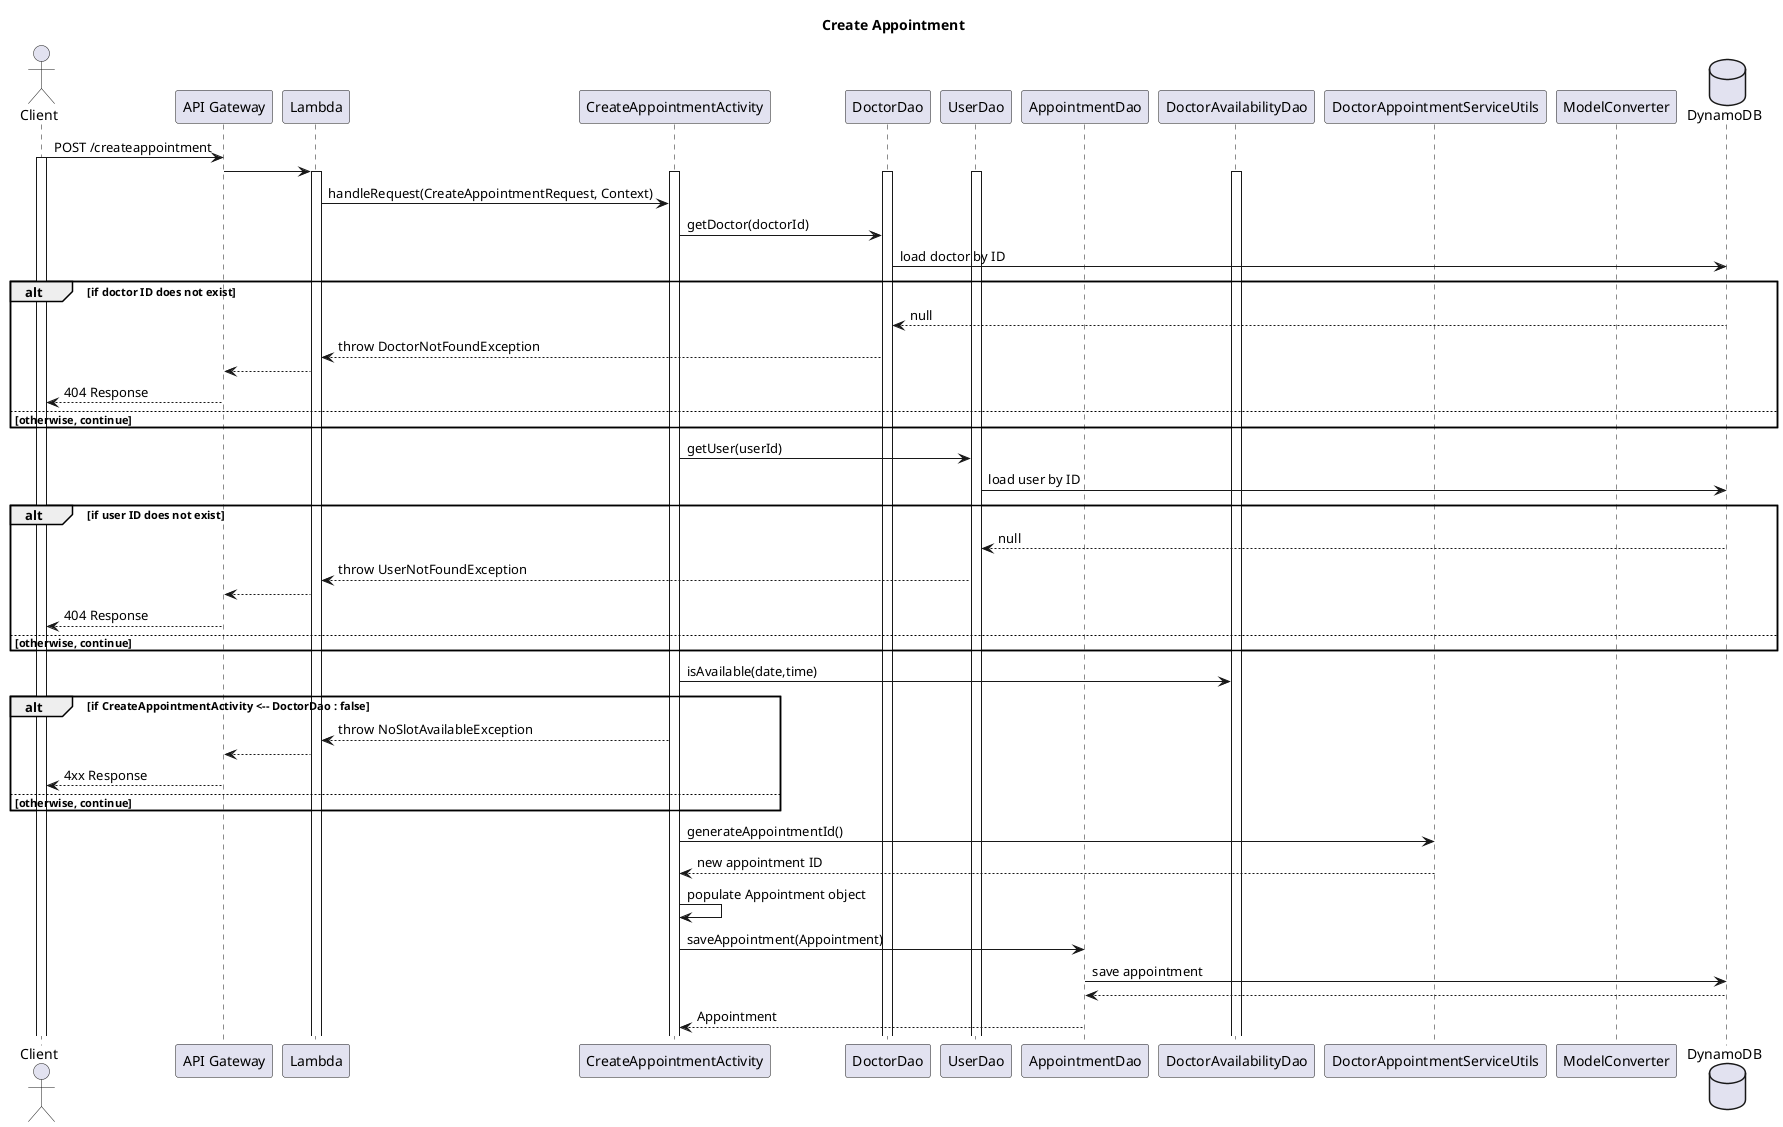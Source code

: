 @startuml
title Create Appointment

actor Client
participant "API Gateway" as APIGateway
participant Lambda
participant CreateAppointmentActivity
participant DoctorDao
participant UserDao
participant AppointmentDao
participant DoctorAvailabilityDao
participant DoctorAppointmentServiceUtils
participant ModelConverter
database DynamoDB

Client -> APIGateway : POST /createappointment
activate Client
APIGateway -> Lambda
activate Lambda
activate CreateAppointmentActivity
activate DoctorDao
activate UserDao
activate DoctorAvailabilityDao
Lambda -> CreateAppointmentActivity :  handleRequest(CreateAppointmentRequest, Context)
CreateAppointmentActivity -> DoctorDao : getDoctor(doctorId)
DoctorDao -> DynamoDB : load doctor by ID
alt if doctor ID does not exist
    DoctorDao <-- DynamoDB : null
    Lambda <-- DoctorDao : throw DoctorNotFoundException
    APIGateway <-- Lambda
    Client <-- APIGateway : 404 Response
else otherwise, continue
end
CreateAppointmentActivity -> UserDao : getUser(userId)
UserDao -> DynamoDB : load user by ID
alt if user ID does not exist
    UserDao <-- DynamoDB : null
    Lambda <-- UserDao : throw UserNotFoundException
    APIGateway <-- Lambda
    Client <-- APIGateway : 404 Response
else otherwise, continue
end
CreateAppointmentActivity -> DoctorAvailabilityDao : isAvailable(date,time)
alt if CreateAppointmentActivity <-- DoctorDao : false
     Lambda <-- CreateAppointmentActivity : throw NoSlotAvailableException
     APIGateway <-- Lambda
     Client <-- APIGateway : 4xx Response
else otherwise, continue
end

CreateAppointmentActivity -> DoctorAppointmentServiceUtils : generateAppointmentId()
CreateAppointmentActivity <-- DoctorAppointmentServiceUtils : new appointment ID

CreateAppointmentActivity -> CreateAppointmentActivity : populate Appointment object
CreateAppointmentActivity -> AppointmentDao : saveAppointment(Appointment)
AppointmentDao -> DynamoDB : save appointment
AppointmentDao <-- DynamoDB
CreateAppointmentActivity <-- AppointmentDao : Appointment



@enduml